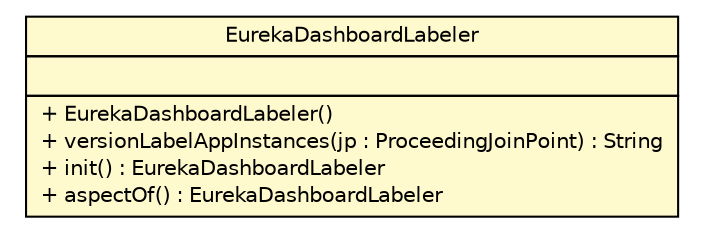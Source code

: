 #!/usr/local/bin/dot
#
# Class diagram 
# Generated by UMLGraph version R5_6-24-gf6e263 (http://www.umlgraph.org/)
#

digraph G {
	edge [fontname="Helvetica",fontsize=10,labelfontname="Helvetica",labelfontsize=10];
	node [fontname="Helvetica",fontsize=10,shape=plaintext];
	nodesep=0.25;
	ranksep=0.5;
	// cn.home1.cloud.netflix.eureka.server.EurekaDashboardLabeler
	c2 [label=<<table title="cn.home1.cloud.netflix.eureka.server.EurekaDashboardLabeler" border="0" cellborder="1" cellspacing="0" cellpadding="2" port="p" bgcolor="lemonChiffon" href="./EurekaDashboardLabeler.html">
		<tr><td><table border="0" cellspacing="0" cellpadding="1">
<tr><td align="center" balign="center"> EurekaDashboardLabeler </td></tr>
		</table></td></tr>
		<tr><td><table border="0" cellspacing="0" cellpadding="1">
<tr><td align="left" balign="left">  </td></tr>
		</table></td></tr>
		<tr><td><table border="0" cellspacing="0" cellpadding="1">
<tr><td align="left" balign="left"> + EurekaDashboardLabeler() </td></tr>
<tr><td align="left" balign="left"> + versionLabelAppInstances(jp : ProceedingJoinPoint) : String </td></tr>
<tr><td align="left" balign="left"> + init() : EurekaDashboardLabeler </td></tr>
<tr><td align="left" balign="left"> + aspectOf() : EurekaDashboardLabeler </td></tr>
		</table></td></tr>
		</table>>, URL="./EurekaDashboardLabeler.html", fontname="Helvetica", fontcolor="black", fontsize=10.0];
}

